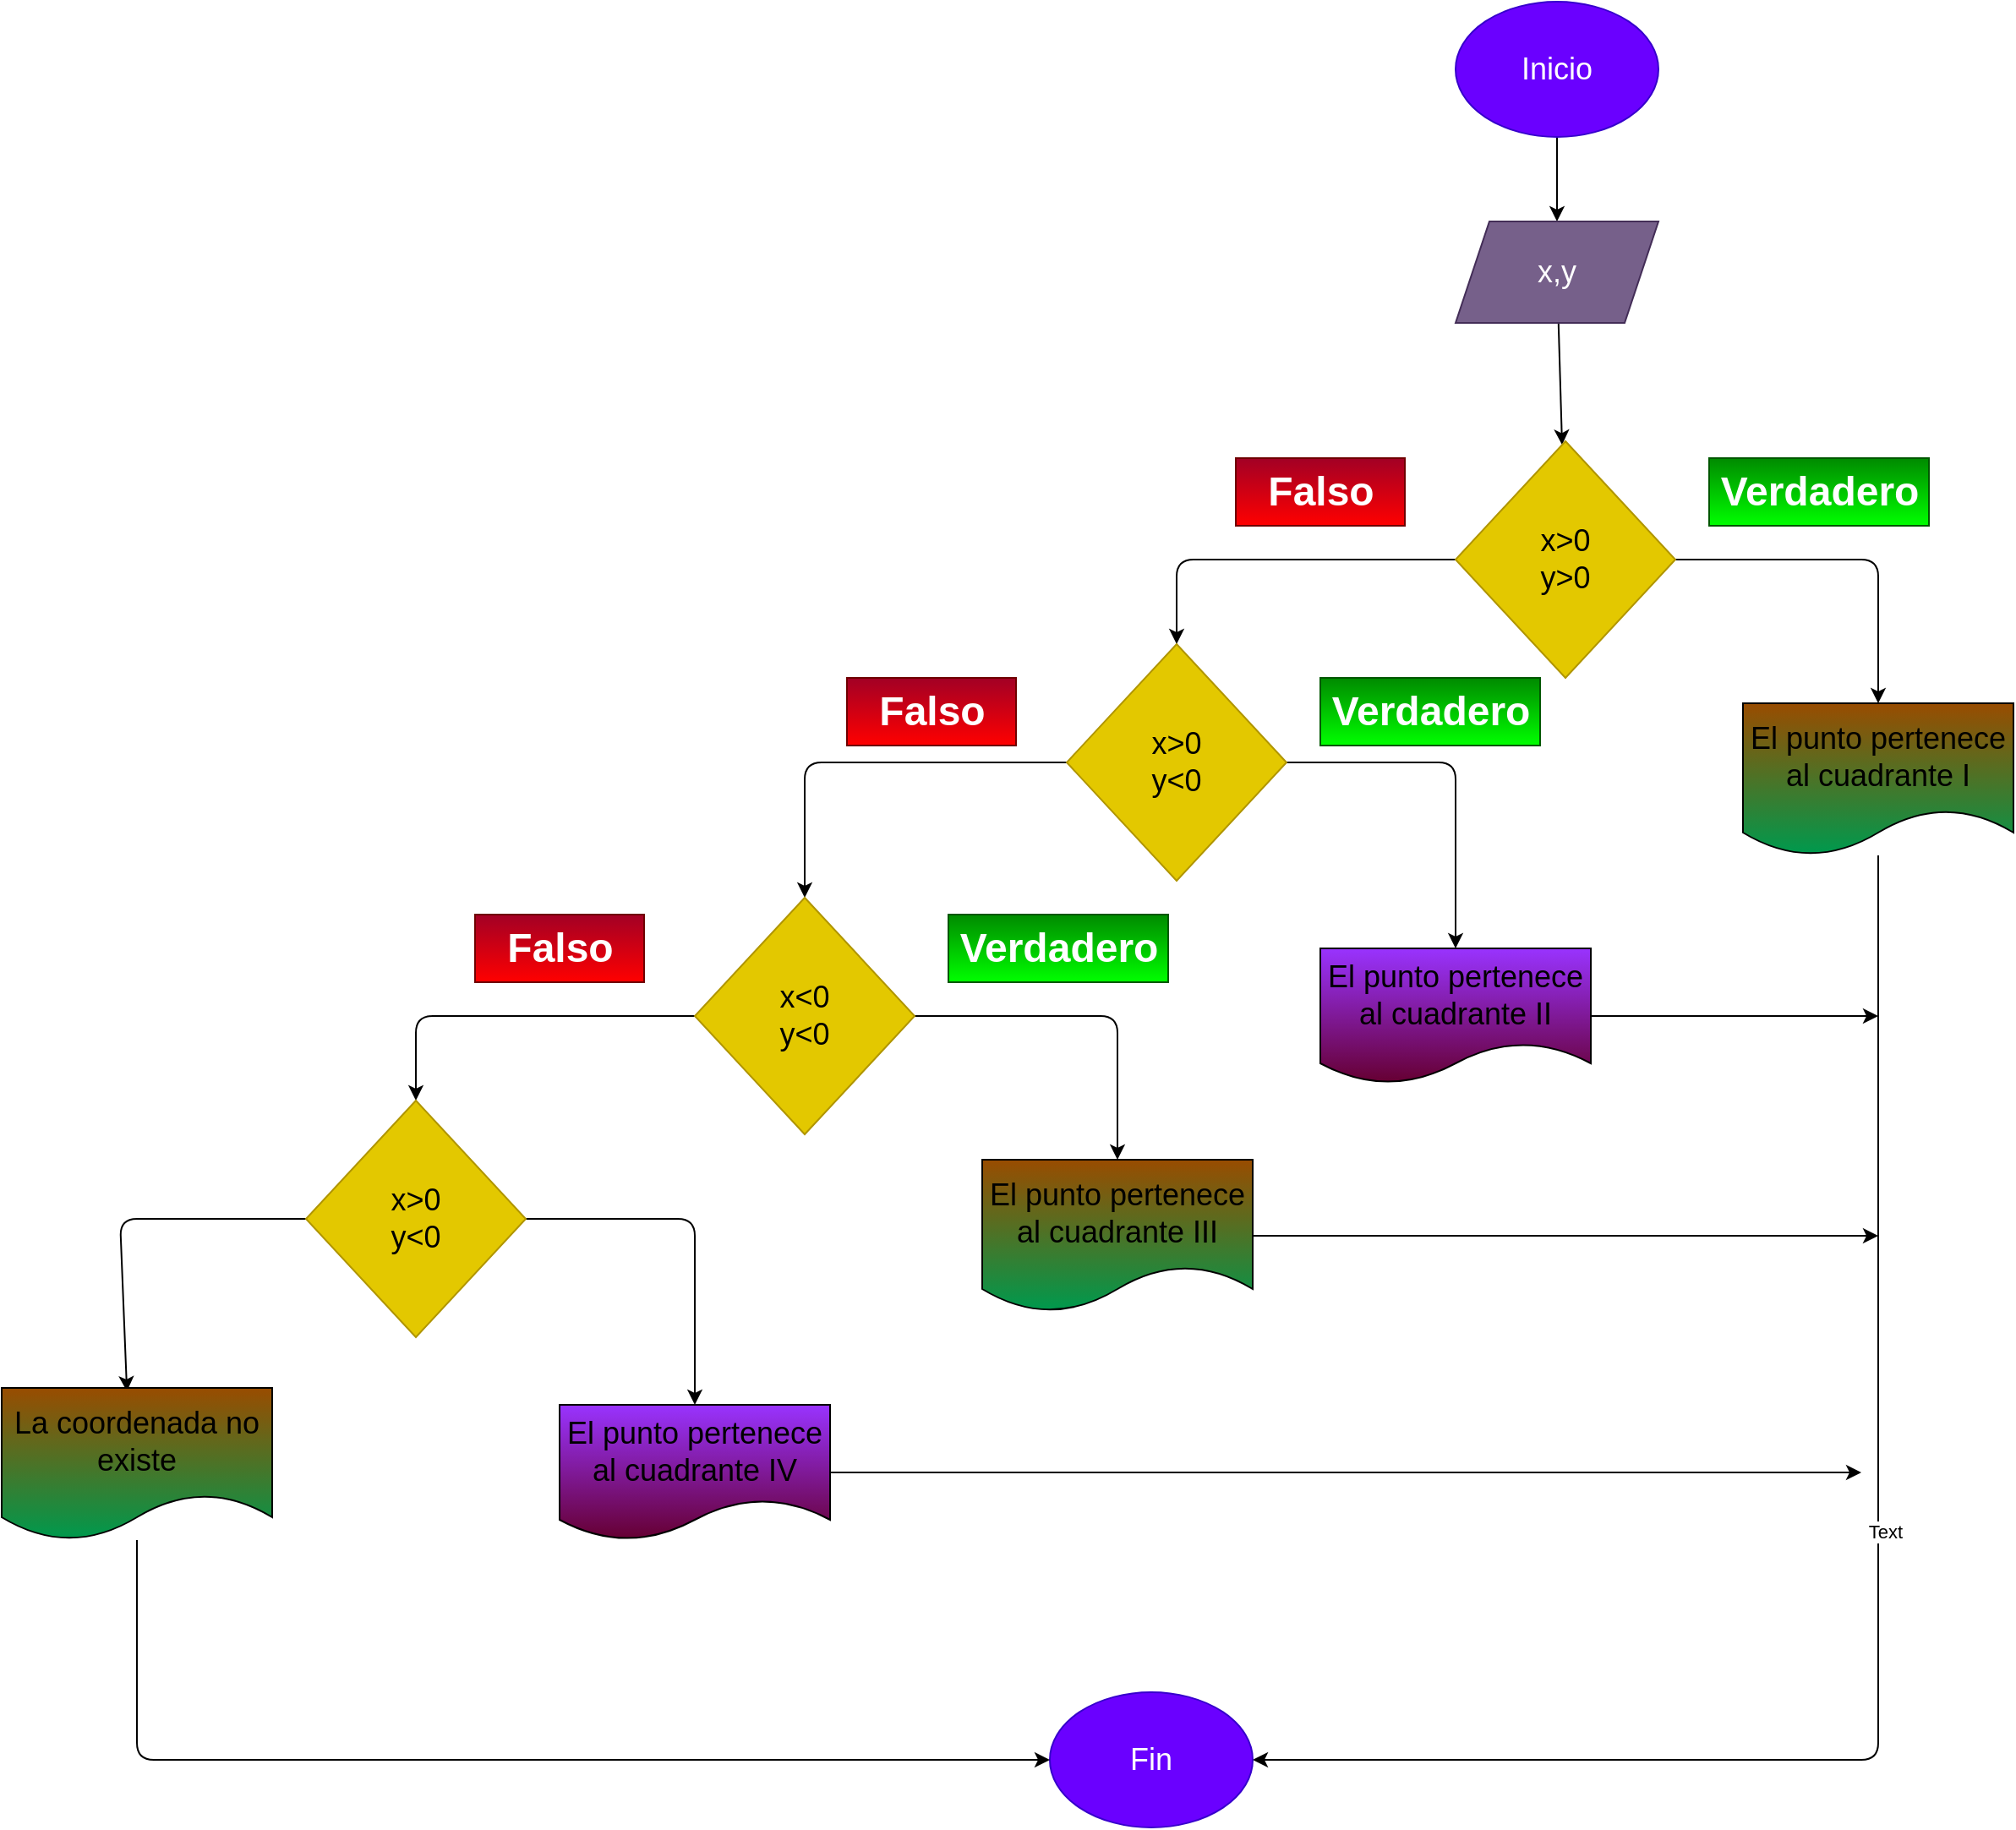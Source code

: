 <mxfile>
    <diagram id="pAi_KdXQo00Ve_mjZ8XZ" name="Página-1">
        <mxGraphModel dx="1694" dy="302" grid="1" gridSize="10" guides="1" tooltips="1" connect="1" arrows="1" fold="1" page="1" pageScale="1" pageWidth="827" pageHeight="1169" math="0" shadow="0">
            <root>
                <mxCell id="0"/>
                <mxCell id="1" parent="0"/>
                <mxCell id="4" value="" style="edgeStyle=none;html=1;fontSize=18;" parent="1" source="2" target="3" edge="1">
                    <mxGeometry relative="1" as="geometry"/>
                </mxCell>
                <mxCell id="2" value="&lt;font style=&quot;font-size: 18px&quot;&gt;Inicio&lt;/font&gt;" style="ellipse;whiteSpace=wrap;html=1;fillColor=#6a00ff;fontColor=#ffffff;strokeColor=#3700CC;" parent="1" vertex="1">
                    <mxGeometry x="250" y="80" width="120" height="80" as="geometry"/>
                </mxCell>
                <mxCell id="6" style="edgeStyle=none;html=1;fontSize=18;" parent="1" source="3" target="5" edge="1">
                    <mxGeometry relative="1" as="geometry"/>
                </mxCell>
                <mxCell id="3" value="&lt;font style=&quot;font-size: 18px&quot;&gt;x,y&lt;/font&gt;" style="shape=parallelogram;perimeter=parallelogramPerimeter;whiteSpace=wrap;html=1;fixedSize=1;fillColor=#76608a;fontColor=#ffffff;strokeColor=#432D57;" parent="1" vertex="1">
                    <mxGeometry x="250" y="210" width="120" height="60" as="geometry"/>
                </mxCell>
                <mxCell id="21" style="edgeStyle=none;html=1;entryX=0.5;entryY=0;entryDx=0;entryDy=0;fontSize=18;" parent="1" source="5" target="15" edge="1">
                    <mxGeometry relative="1" as="geometry">
                        <Array as="points">
                            <mxPoint x="500" y="410"/>
                        </Array>
                    </mxGeometry>
                </mxCell>
                <mxCell id="28" style="edgeStyle=none;html=1;entryX=0.5;entryY=0;entryDx=0;entryDy=0;" parent="1" source="5" target="27" edge="1">
                    <mxGeometry relative="1" as="geometry">
                        <Array as="points">
                            <mxPoint x="85" y="410"/>
                        </Array>
                    </mxGeometry>
                </mxCell>
                <mxCell id="5" value="x&amp;gt;0&lt;br&gt;y&amp;gt;0" style="rhombus;whiteSpace=wrap;html=1;fontSize=18;fillColor=#e3c800;fontColor=#000000;strokeColor=#B09500;" parent="1" vertex="1">
                    <mxGeometry x="250" y="340" width="130" height="140" as="geometry"/>
                </mxCell>
                <mxCell id="30" style="edgeStyle=none;html=1;" parent="1" source="14" edge="1">
                    <mxGeometry relative="1" as="geometry">
                        <mxPoint x="500" y="680" as="targetPoint"/>
                    </mxGeometry>
                </mxCell>
                <mxCell id="14" value="El punto pertenece al cuadrante II" style="shape=document;whiteSpace=wrap;html=1;boundedLbl=1;fontSize=18;fillColor=#9933FF;gradientColor=#660033;" parent="1" vertex="1">
                    <mxGeometry x="170" y="640" width="160" height="80" as="geometry"/>
                </mxCell>
                <mxCell id="25" style="edgeStyle=none;html=1;entryX=1;entryY=0.5;entryDx=0;entryDy=0;fontSize=18;" parent="1" source="15" target="23" edge="1">
                    <mxGeometry relative="1" as="geometry">
                        <Array as="points">
                            <mxPoint x="500" y="1120"/>
                        </Array>
                    </mxGeometry>
                </mxCell>
                <mxCell id="44" value="Text" style="edgeLabel;html=1;align=center;verticalAlign=middle;resizable=0;points=[];" parent="25" vertex="1" connectable="0">
                    <mxGeometry x="-0.116" y="4" relative="1" as="geometry">
                        <mxPoint as="offset"/>
                    </mxGeometry>
                </mxCell>
                <mxCell id="15" value="El punto pertenece al cuadrante I" style="shape=document;whiteSpace=wrap;html=1;boundedLbl=1;fontSize=18;gradientColor=#00994D;fillColor=#994C00;" parent="1" vertex="1">
                    <mxGeometry x="420" y="495" width="160" height="90" as="geometry"/>
                </mxCell>
                <mxCell id="16" value="Falso" style="text;strokeColor=#6F0000;fillColor=#a20025;html=1;fontSize=24;fontStyle=1;verticalAlign=middle;align=center;fontColor=#ffffff;gradientColor=#FF0000;" parent="1" vertex="1">
                    <mxGeometry x="120" y="350" width="100" height="40" as="geometry"/>
                </mxCell>
                <mxCell id="17" value="Verdadero" style="text;strokeColor=#005700;fillColor=#008a00;html=1;fontSize=24;fontStyle=1;verticalAlign=middle;align=center;fontColor=#ffffff;gradientColor=#00FF00;" parent="1" vertex="1">
                    <mxGeometry x="400" y="350" width="130" height="40" as="geometry"/>
                </mxCell>
                <mxCell id="23" value="Fin" style="ellipse;whiteSpace=wrap;html=1;fontSize=18;fillColor=#6a00ff;fontColor=#ffffff;strokeColor=#3700CC;" parent="1" vertex="1">
                    <mxGeometry x="10" y="1080" width="120" height="80" as="geometry"/>
                </mxCell>
                <mxCell id="29" style="edgeStyle=none;html=1;entryX=0.5;entryY=0;entryDx=0;entryDy=0;" parent="1" source="27" target="14" edge="1">
                    <mxGeometry relative="1" as="geometry">
                        <Array as="points">
                            <mxPoint x="250" y="530"/>
                        </Array>
                    </mxGeometry>
                </mxCell>
                <mxCell id="41" style="edgeStyle=none;html=1;entryX=0.5;entryY=0;entryDx=0;entryDy=0;" parent="1" source="27" target="33" edge="1">
                    <mxGeometry relative="1" as="geometry">
                        <Array as="points">
                            <mxPoint x="-135" y="530"/>
                        </Array>
                    </mxGeometry>
                </mxCell>
                <mxCell id="27" value="x&amp;gt;0&lt;br&gt;y&amp;lt;0" style="rhombus;whiteSpace=wrap;html=1;fontSize=18;fillColor=#e3c800;fontColor=#000000;strokeColor=#B09500;" parent="1" vertex="1">
                    <mxGeometry x="20" y="460" width="130" height="140" as="geometry"/>
                </mxCell>
                <mxCell id="31" style="edgeStyle=none;html=1;entryX=0.5;entryY=0;entryDx=0;entryDy=0;fontSize=18;" parent="1" source="33" target="36" edge="1">
                    <mxGeometry relative="1" as="geometry">
                        <Array as="points">
                            <mxPoint x="50" y="680"/>
                        </Array>
                    </mxGeometry>
                </mxCell>
                <mxCell id="32" style="edgeStyle=none;html=1;entryX=0.5;entryY=0;entryDx=0;entryDy=0;" parent="1" source="33" target="40" edge="1">
                    <mxGeometry relative="1" as="geometry">
                        <Array as="points">
                            <mxPoint x="-365" y="680"/>
                        </Array>
                    </mxGeometry>
                </mxCell>
                <mxCell id="33" value="x&amp;lt;0&lt;br&gt;y&amp;lt;0" style="rhombus;whiteSpace=wrap;html=1;fontSize=18;fillColor=#e3c800;fontColor=#000000;strokeColor=#B09500;" parent="1" vertex="1">
                    <mxGeometry x="-200" y="610" width="130" height="140" as="geometry"/>
                </mxCell>
                <mxCell id="34" style="edgeStyle=none;html=1;" parent="1" source="35" edge="1">
                    <mxGeometry relative="1" as="geometry">
                        <mxPoint x="490" y="950" as="targetPoint"/>
                    </mxGeometry>
                </mxCell>
                <mxCell id="35" value="El punto pertenece al cuadrante IV" style="shape=document;whiteSpace=wrap;html=1;boundedLbl=1;fontSize=18;fillColor=#9933FF;gradientColor=#660033;" parent="1" vertex="1">
                    <mxGeometry x="-280" y="910" width="160" height="80" as="geometry"/>
                </mxCell>
                <mxCell id="45" style="edgeStyle=none;html=1;" parent="1" source="36" edge="1">
                    <mxGeometry relative="1" as="geometry">
                        <mxPoint x="500" y="810" as="targetPoint"/>
                    </mxGeometry>
                </mxCell>
                <mxCell id="36" value="El punto pertenece al cuadrante III" style="shape=document;whiteSpace=wrap;html=1;boundedLbl=1;fontSize=18;gradientColor=#00994D;fillColor=#994C00;" parent="1" vertex="1">
                    <mxGeometry x="-30" y="765" width="160" height="90" as="geometry"/>
                </mxCell>
                <mxCell id="37" value="Falso" style="text;strokeColor=#6F0000;fillColor=#a20025;html=1;fontSize=24;fontStyle=1;verticalAlign=middle;align=center;fontColor=#ffffff;gradientColor=#FF0000;" parent="1" vertex="1">
                    <mxGeometry x="-330" y="620" width="100" height="40" as="geometry"/>
                </mxCell>
                <mxCell id="38" value="Verdadero" style="text;strokeColor=#005700;fillColor=#008a00;html=1;fontSize=24;fontStyle=1;verticalAlign=middle;align=center;fontColor=#ffffff;gradientColor=#00FF00;" parent="1" vertex="1">
                    <mxGeometry x="-50" y="620" width="130" height="40" as="geometry"/>
                </mxCell>
                <mxCell id="39" style="edgeStyle=none;html=1;entryX=0.5;entryY=0;entryDx=0;entryDy=0;" parent="1" source="40" target="35" edge="1">
                    <mxGeometry relative="1" as="geometry">
                        <Array as="points">
                            <mxPoint x="-200" y="800"/>
                        </Array>
                    </mxGeometry>
                </mxCell>
                <mxCell id="48" style="edgeStyle=none;html=1;entryX=0.463;entryY=0.022;entryDx=0;entryDy=0;entryPerimeter=0;" parent="1" source="40" target="47" edge="1">
                    <mxGeometry relative="1" as="geometry">
                        <Array as="points">
                            <mxPoint x="-540" y="800"/>
                        </Array>
                    </mxGeometry>
                </mxCell>
                <mxCell id="40" value="x&amp;gt;0&lt;br&gt;y&amp;lt;0" style="rhombus;whiteSpace=wrap;html=1;fontSize=18;fillColor=#e3c800;fontColor=#000000;strokeColor=#B09500;" parent="1" vertex="1">
                    <mxGeometry x="-430" y="730" width="130" height="140" as="geometry"/>
                </mxCell>
                <mxCell id="42" value="Falso" style="text;strokeColor=#6F0000;fillColor=#a20025;html=1;fontSize=24;fontStyle=1;verticalAlign=middle;align=center;fontColor=#ffffff;gradientColor=#FF0000;" parent="1" vertex="1">
                    <mxGeometry x="-110" y="480" width="100" height="40" as="geometry"/>
                </mxCell>
                <mxCell id="43" value="Verdadero" style="text;strokeColor=#005700;fillColor=#008a00;html=1;fontSize=24;fontStyle=1;verticalAlign=middle;align=center;fontColor=#ffffff;gradientColor=#00FF00;" parent="1" vertex="1">
                    <mxGeometry x="170" y="480" width="130" height="40" as="geometry"/>
                </mxCell>
                <mxCell id="49" style="edgeStyle=none;html=1;entryX=0;entryY=0.5;entryDx=0;entryDy=0;" parent="1" source="47" target="23" edge="1">
                    <mxGeometry relative="1" as="geometry">
                        <mxPoint x="-520" y="1130" as="targetPoint"/>
                        <Array as="points">
                            <mxPoint x="-530" y="1120"/>
                        </Array>
                    </mxGeometry>
                </mxCell>
                <mxCell id="47" value="La coordenada no existe" style="shape=document;whiteSpace=wrap;html=1;boundedLbl=1;fontSize=18;gradientColor=#00994D;fillColor=#994C00;" parent="1" vertex="1">
                    <mxGeometry x="-610" y="900" width="160" height="90" as="geometry"/>
                </mxCell>
            </root>
        </mxGraphModel>
    </diagram>
</mxfile>